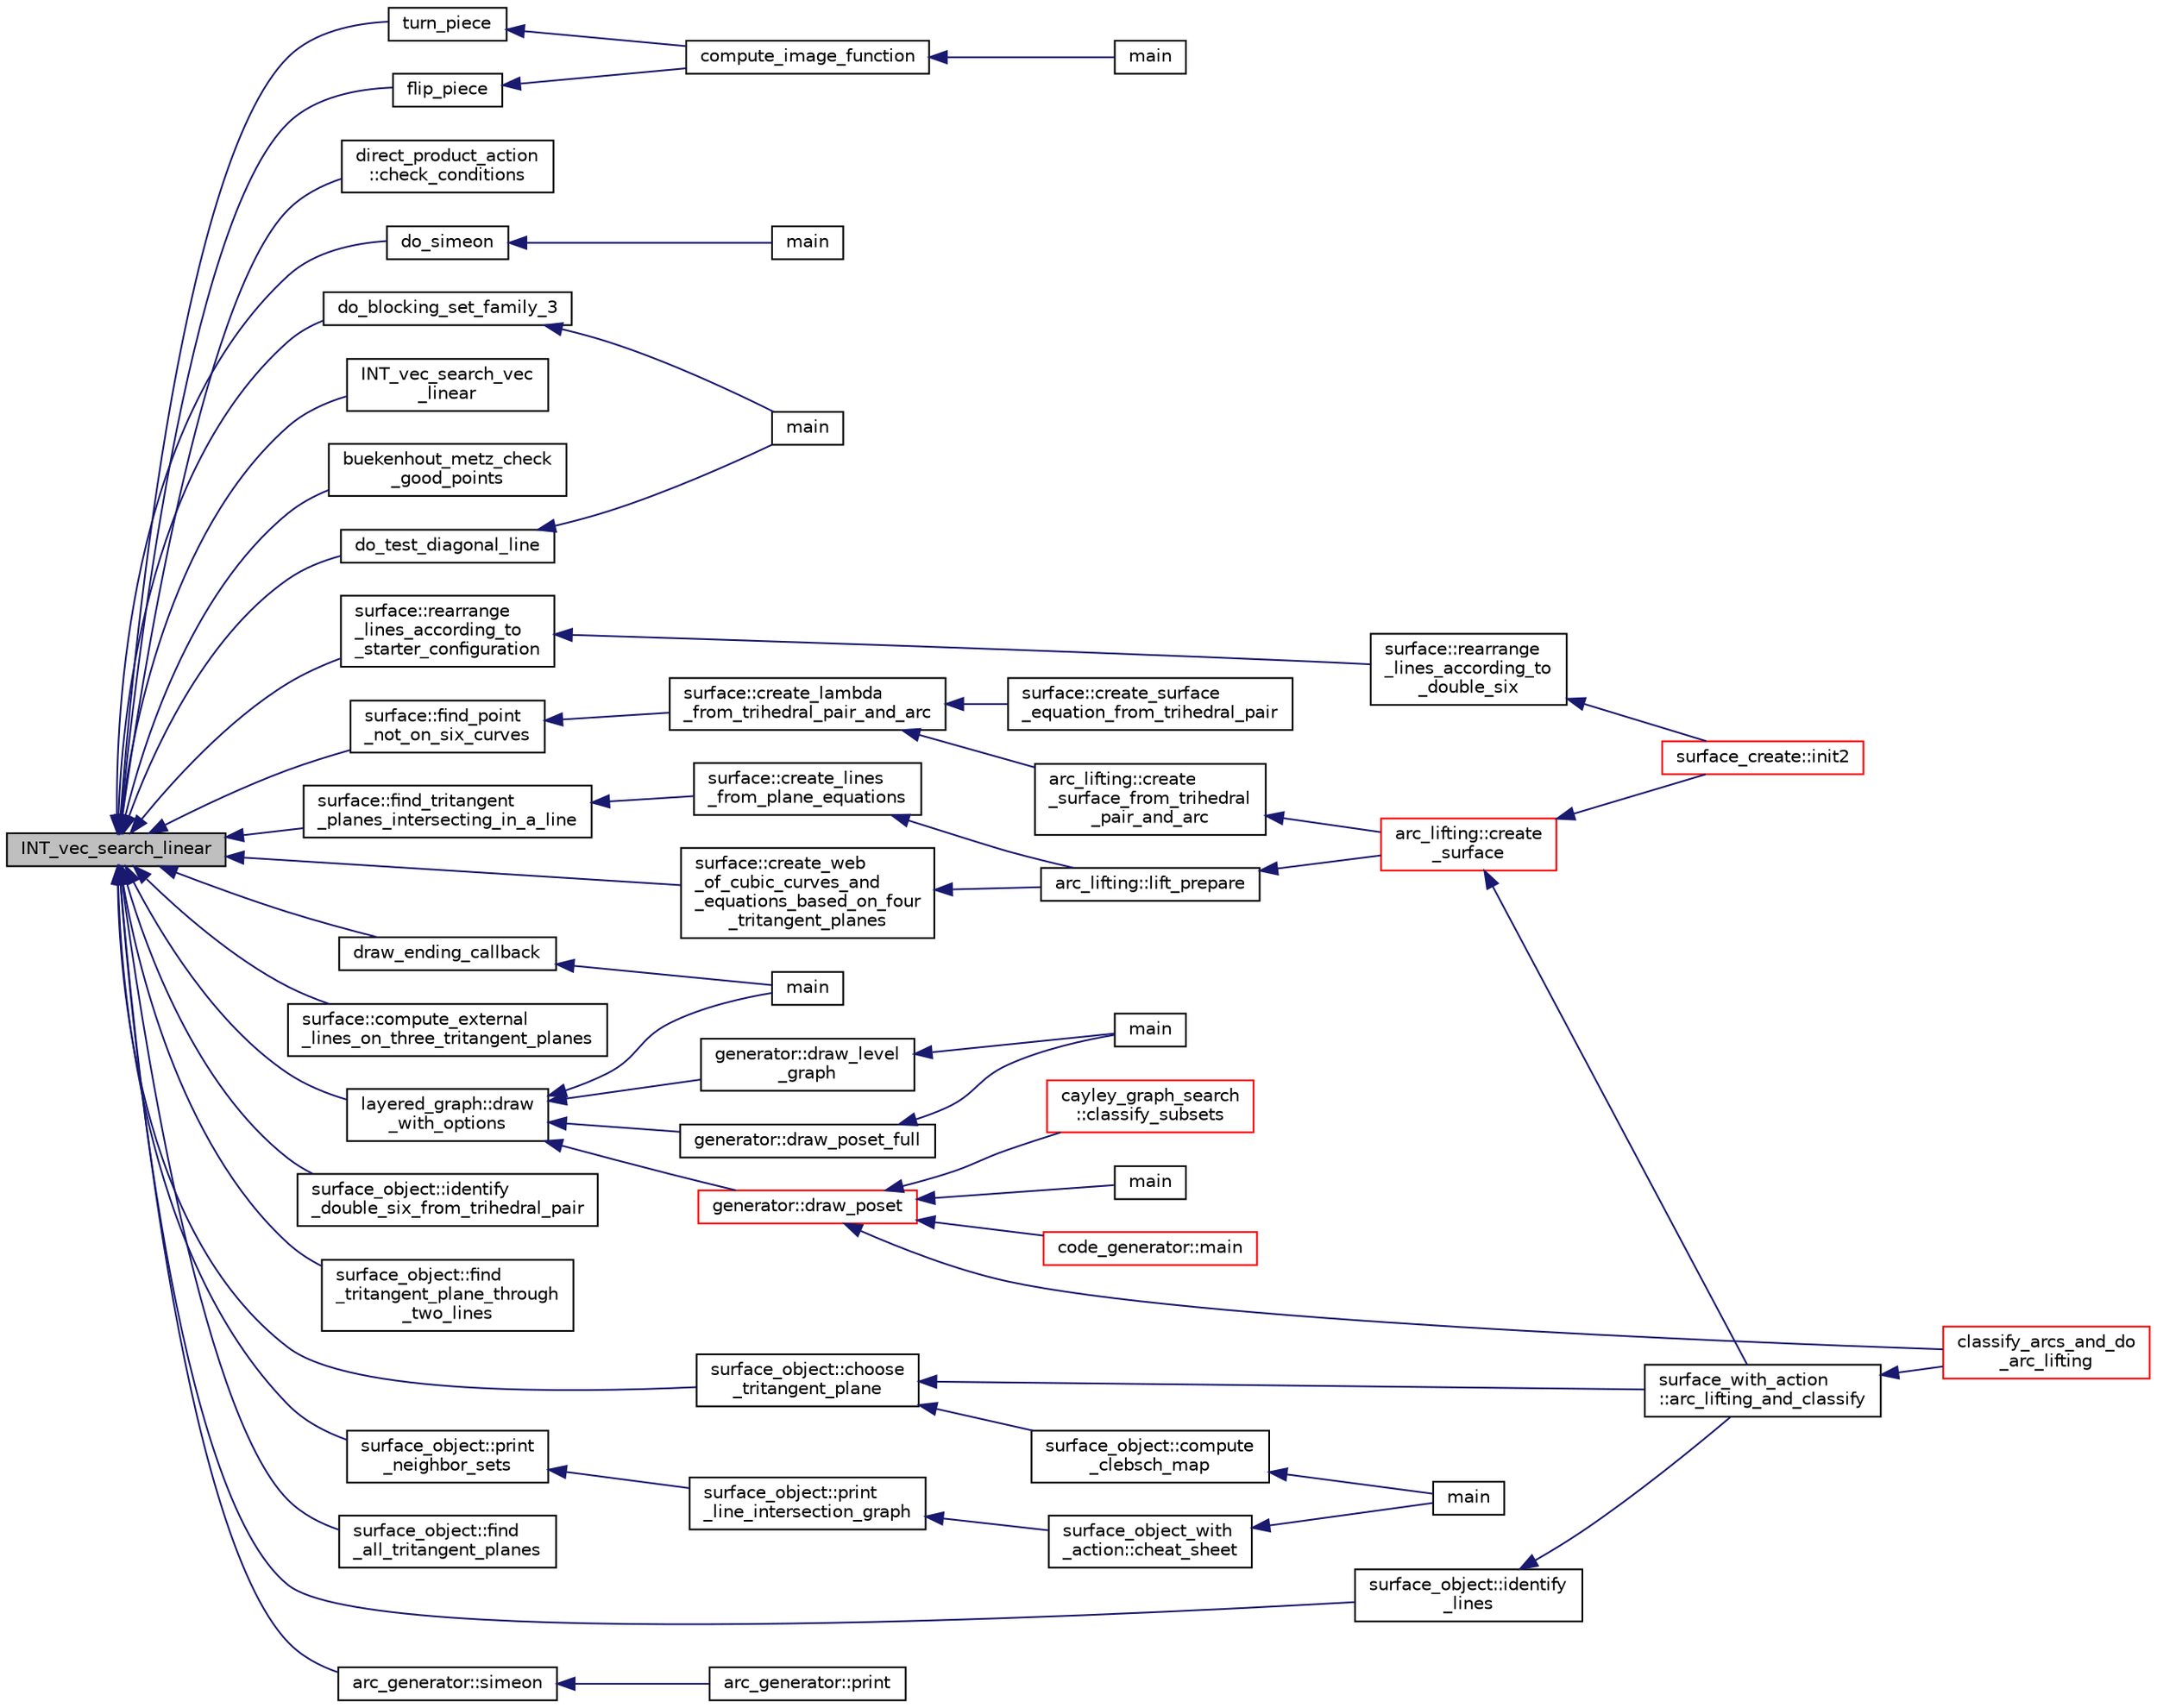 digraph "INT_vec_search_linear"
{
  edge [fontname="Helvetica",fontsize="10",labelfontname="Helvetica",labelfontsize="10"];
  node [fontname="Helvetica",fontsize="10",shape=record];
  rankdir="LR";
  Node6930 [label="INT_vec_search_linear",height=0.2,width=0.4,color="black", fillcolor="grey75", style="filled", fontcolor="black"];
  Node6930 -> Node6931 [dir="back",color="midnightblue",fontsize="10",style="solid",fontname="Helvetica"];
  Node6931 [label="turn_piece",height=0.2,width=0.4,color="black", fillcolor="white", style="filled",URL="$dc/d77/pentomino__5x5_8_c.html#afeaa9ad5370af3cec823a11a292bbf52"];
  Node6931 -> Node6932 [dir="back",color="midnightblue",fontsize="10",style="solid",fontname="Helvetica"];
  Node6932 [label="compute_image_function",height=0.2,width=0.4,color="black", fillcolor="white", style="filled",URL="$dc/d77/pentomino__5x5_8_c.html#aaefa22897e89567d877f6b1316586a5a"];
  Node6932 -> Node6933 [dir="back",color="midnightblue",fontsize="10",style="solid",fontname="Helvetica"];
  Node6933 [label="main",height=0.2,width=0.4,color="black", fillcolor="white", style="filled",URL="$dc/d77/pentomino__5x5_8_c.html#a840291bc02cba5474a4cb46a9b9566fe"];
  Node6930 -> Node6934 [dir="back",color="midnightblue",fontsize="10",style="solid",fontname="Helvetica"];
  Node6934 [label="flip_piece",height=0.2,width=0.4,color="black", fillcolor="white", style="filled",URL="$dc/d77/pentomino__5x5_8_c.html#aba47de4ac2eea1209cb16f98625291aa"];
  Node6934 -> Node6932 [dir="back",color="midnightblue",fontsize="10",style="solid",fontname="Helvetica"];
  Node6930 -> Node6935 [dir="back",color="midnightblue",fontsize="10",style="solid",fontname="Helvetica"];
  Node6935 [label="direct_product_action\l::check_conditions",height=0.2,width=0.4,color="black", fillcolor="white", style="filled",URL="$d3/d78/classdirect__product__action.html#a3d89cd59c0ae48a4e277b69dee6ba2e1"];
  Node6930 -> Node6936 [dir="back",color="midnightblue",fontsize="10",style="solid",fontname="Helvetica"];
  Node6936 [label="do_simeon",height=0.2,width=0.4,color="black", fillcolor="white", style="filled",URL="$d5/d13/simeon_8_c.html#a36cf3f9cb484fa44da7a7dfcbe9385d0"];
  Node6936 -> Node6937 [dir="back",color="midnightblue",fontsize="10",style="solid",fontname="Helvetica"];
  Node6937 [label="main",height=0.2,width=0.4,color="black", fillcolor="white", style="filled",URL="$d5/d13/simeon_8_c.html#ae66f6b31b5ad750f1fe042a706a4e3d4"];
  Node6930 -> Node6938 [dir="back",color="midnightblue",fontsize="10",style="solid",fontname="Helvetica"];
  Node6938 [label="draw_ending_callback",height=0.2,width=0.4,color="black", fillcolor="white", style="filled",URL="$da/d62/layered__graph__main_8_c.html#a038ba49bf52ac814b48b54bc8d9c4c75"];
  Node6938 -> Node6939 [dir="back",color="midnightblue",fontsize="10",style="solid",fontname="Helvetica"];
  Node6939 [label="main",height=0.2,width=0.4,color="black", fillcolor="white", style="filled",URL="$da/d62/layered__graph__main_8_c.html#a217dbf8b442f20279ea00b898af96f52"];
  Node6930 -> Node6940 [dir="back",color="midnightblue",fontsize="10",style="solid",fontname="Helvetica"];
  Node6940 [label="INT_vec_search_vec\l_linear",height=0.2,width=0.4,color="black", fillcolor="white", style="filled",URL="$d4/dd7/sorting_8_c.html#a3a52bbb40fb612b47834733329d552df"];
  Node6930 -> Node6941 [dir="back",color="midnightblue",fontsize="10",style="solid",fontname="Helvetica"];
  Node6941 [label="buekenhout_metz_check\l_good_points",height=0.2,width=0.4,color="black", fillcolor="white", style="filled",URL="$d4/d67/geometry_8h.html#afde86c67df8cbf536861e9bd726b840c"];
  Node6930 -> Node6942 [dir="back",color="midnightblue",fontsize="10",style="solid",fontname="Helvetica"];
  Node6942 [label="do_blocking_set_family_3",height=0.2,width=0.4,color="black", fillcolor="white", style="filled",URL="$d4/d67/geometry_8h.html#ae952cf1470f33232439be751e56a07b3"];
  Node6942 -> Node6943 [dir="back",color="midnightblue",fontsize="10",style="solid",fontname="Helvetica"];
  Node6943 [label="main",height=0.2,width=0.4,color="black", fillcolor="white", style="filled",URL="$d0/d2f/process_8_c.html#a3c04138a5bfe5d72780bb7e82a18e627"];
  Node6930 -> Node6944 [dir="back",color="midnightblue",fontsize="10",style="solid",fontname="Helvetica"];
  Node6944 [label="do_test_diagonal_line",height=0.2,width=0.4,color="black", fillcolor="white", style="filled",URL="$d4/d67/geometry_8h.html#a031abbb55d1cba39a58b62fd49f1c755"];
  Node6944 -> Node6943 [dir="back",color="midnightblue",fontsize="10",style="solid",fontname="Helvetica"];
  Node6930 -> Node6945 [dir="back",color="midnightblue",fontsize="10",style="solid",fontname="Helvetica"];
  Node6945 [label="surface::find_tritangent\l_planes_intersecting_in_a_line",height=0.2,width=0.4,color="black", fillcolor="white", style="filled",URL="$d5/d88/classsurface.html#ac2ec562235cc6d25620aa5244bd32260"];
  Node6945 -> Node6946 [dir="back",color="midnightblue",fontsize="10",style="solid",fontname="Helvetica"];
  Node6946 [label="surface::create_lines\l_from_plane_equations",height=0.2,width=0.4,color="black", fillcolor="white", style="filled",URL="$d5/d88/classsurface.html#a28da2c8268ecf7fa33c032dc818479bc"];
  Node6946 -> Node6947 [dir="back",color="midnightblue",fontsize="10",style="solid",fontname="Helvetica"];
  Node6947 [label="arc_lifting::lift_prepare",height=0.2,width=0.4,color="black", fillcolor="white", style="filled",URL="$dc/db7/classarc__lifting.html#a5faae15fa91aadc062307cafedd52286"];
  Node6947 -> Node6948 [dir="back",color="midnightblue",fontsize="10",style="solid",fontname="Helvetica"];
  Node6948 [label="arc_lifting::create\l_surface",height=0.2,width=0.4,color="red", fillcolor="white", style="filled",URL="$dc/db7/classarc__lifting.html#a2b1fd46281de9ff3fef00fc122d39b2b"];
  Node6948 -> Node6951 [dir="back",color="midnightblue",fontsize="10",style="solid",fontname="Helvetica"];
  Node6951 [label="surface_create::init2",height=0.2,width=0.4,color="red", fillcolor="white", style="filled",URL="$de/da4/classsurface__create.html#a0d600640f7dd62d5a6c36443effdab59"];
  Node6948 -> Node6955 [dir="back",color="midnightblue",fontsize="10",style="solid",fontname="Helvetica"];
  Node6955 [label="surface_with_action\l::arc_lifting_and_classify",height=0.2,width=0.4,color="black", fillcolor="white", style="filled",URL="$d8/df9/classsurface__with__action.html#a62a3948f830c59e09ef94937650a07a4"];
  Node6955 -> Node6956 [dir="back",color="midnightblue",fontsize="10",style="solid",fontname="Helvetica"];
  Node6956 [label="classify_arcs_and_do\l_arc_lifting",height=0.2,width=0.4,color="red", fillcolor="white", style="filled",URL="$d6/dc3/arc__lifting__main_8_c.html#afdd7be16f16b8c71e9a72fe5f6a0b59c"];
  Node6930 -> Node6957 [dir="back",color="midnightblue",fontsize="10",style="solid",fontname="Helvetica"];
  Node6957 [label="surface::create_web\l_of_cubic_curves_and\l_equations_based_on_four\l_tritangent_planes",height=0.2,width=0.4,color="black", fillcolor="white", style="filled",URL="$d5/d88/classsurface.html#a9ba8b20664778a91d860650c3bb67d28"];
  Node6957 -> Node6947 [dir="back",color="midnightblue",fontsize="10",style="solid",fontname="Helvetica"];
  Node6930 -> Node6958 [dir="back",color="midnightblue",fontsize="10",style="solid",fontname="Helvetica"];
  Node6958 [label="surface::find_point\l_not_on_six_curves",height=0.2,width=0.4,color="black", fillcolor="white", style="filled",URL="$d5/d88/classsurface.html#af88fb1ad052ac4c860b78a285f9c7b61"];
  Node6958 -> Node6959 [dir="back",color="midnightblue",fontsize="10",style="solid",fontname="Helvetica"];
  Node6959 [label="surface::create_lambda\l_from_trihedral_pair_and_arc",height=0.2,width=0.4,color="black", fillcolor="white", style="filled",URL="$d5/d88/classsurface.html#adb7f42b89cea8b8b3b63e0b02f925e59"];
  Node6959 -> Node6960 [dir="back",color="midnightblue",fontsize="10",style="solid",fontname="Helvetica"];
  Node6960 [label="surface::create_surface\l_equation_from_trihedral_pair",height=0.2,width=0.4,color="black", fillcolor="white", style="filled",URL="$d5/d88/classsurface.html#a39c89c2c3826d0d79d54ec69fb35a35e"];
  Node6959 -> Node6961 [dir="back",color="midnightblue",fontsize="10",style="solid",fontname="Helvetica"];
  Node6961 [label="arc_lifting::create\l_surface_from_trihedral\l_pair_and_arc",height=0.2,width=0.4,color="black", fillcolor="white", style="filled",URL="$dc/db7/classarc__lifting.html#a947fc1f7d5456a5654eef22b14c70317"];
  Node6961 -> Node6948 [dir="back",color="midnightblue",fontsize="10",style="solid",fontname="Helvetica"];
  Node6930 -> Node6962 [dir="back",color="midnightblue",fontsize="10",style="solid",fontname="Helvetica"];
  Node6962 [label="surface::rearrange\l_lines_according_to\l_starter_configuration",height=0.2,width=0.4,color="black", fillcolor="white", style="filled",URL="$d5/d88/classsurface.html#a3525fa80708d41bb6cbd5d5c14639c53"];
  Node6962 -> Node6963 [dir="back",color="midnightblue",fontsize="10",style="solid",fontname="Helvetica"];
  Node6963 [label="surface::rearrange\l_lines_according_to\l_double_six",height=0.2,width=0.4,color="black", fillcolor="white", style="filled",URL="$d5/d88/classsurface.html#a8deb9b16536ddcc8646ef71151c5319b"];
  Node6963 -> Node6951 [dir="back",color="midnightblue",fontsize="10",style="solid",fontname="Helvetica"];
  Node6930 -> Node6964 [dir="back",color="midnightblue",fontsize="10",style="solid",fontname="Helvetica"];
  Node6964 [label="surface::compute_external\l_lines_on_three_tritangent_planes",height=0.2,width=0.4,color="black", fillcolor="white", style="filled",URL="$d5/d88/classsurface.html#ac7678771ed61c488809ea26825484bed"];
  Node6930 -> Node6965 [dir="back",color="midnightblue",fontsize="10",style="solid",fontname="Helvetica"];
  Node6965 [label="surface_object::print\l_neighbor_sets",height=0.2,width=0.4,color="black", fillcolor="white", style="filled",URL="$df/df8/classsurface__object.html#abe0201b117e124fccff446f61b0faa47"];
  Node6965 -> Node6966 [dir="back",color="midnightblue",fontsize="10",style="solid",fontname="Helvetica"];
  Node6966 [label="surface_object::print\l_line_intersection_graph",height=0.2,width=0.4,color="black", fillcolor="white", style="filled",URL="$df/df8/classsurface__object.html#a89500b9c84a04ba16f97c3f0f25f3f34"];
  Node6966 -> Node6967 [dir="back",color="midnightblue",fontsize="10",style="solid",fontname="Helvetica"];
  Node6967 [label="surface_object_with\l_action::cheat_sheet",height=0.2,width=0.4,color="black", fillcolor="white", style="filled",URL="$db/d28/classsurface__object__with__action.html#a13371a6bb26f27759adcc0f7292b12d2"];
  Node6967 -> Node6954 [dir="back",color="midnightblue",fontsize="10",style="solid",fontname="Helvetica"];
  Node6954 [label="main",height=0.2,width=0.4,color="black", fillcolor="white", style="filled",URL="$d2/dfa/create__surface__main_8_c.html#a217dbf8b442f20279ea00b898af96f52"];
  Node6930 -> Node6968 [dir="back",color="midnightblue",fontsize="10",style="solid",fontname="Helvetica"];
  Node6968 [label="surface_object::identify\l_double_six_from_trihedral_pair",height=0.2,width=0.4,color="black", fillcolor="white", style="filled",URL="$df/df8/classsurface__object.html#a9e20745e8c7524828649a7e3988e166b"];
  Node6930 -> Node6969 [dir="back",color="midnightblue",fontsize="10",style="solid",fontname="Helvetica"];
  Node6969 [label="surface_object::find\l_tritangent_plane_through\l_two_lines",height=0.2,width=0.4,color="black", fillcolor="white", style="filled",URL="$df/df8/classsurface__object.html#a3208e9a0a373dccc4569bf14b618dc9d"];
  Node6930 -> Node6970 [dir="back",color="midnightblue",fontsize="10",style="solid",fontname="Helvetica"];
  Node6970 [label="surface_object::identify\l_lines",height=0.2,width=0.4,color="black", fillcolor="white", style="filled",URL="$df/df8/classsurface__object.html#a42a024ed43efea97d8de9ed3493b5a8e"];
  Node6970 -> Node6955 [dir="back",color="midnightblue",fontsize="10",style="solid",fontname="Helvetica"];
  Node6930 -> Node6971 [dir="back",color="midnightblue",fontsize="10",style="solid",fontname="Helvetica"];
  Node6971 [label="surface_object::choose\l_tritangent_plane",height=0.2,width=0.4,color="black", fillcolor="white", style="filled",URL="$df/df8/classsurface__object.html#ab2ef53e96689bef3c028b381ef8d62e8"];
  Node6971 -> Node6972 [dir="back",color="midnightblue",fontsize="10",style="solid",fontname="Helvetica"];
  Node6972 [label="surface_object::compute\l_clebsch_map",height=0.2,width=0.4,color="black", fillcolor="white", style="filled",URL="$df/df8/classsurface__object.html#a4877151d10c700bb56d0959ef6762ec0"];
  Node6972 -> Node6954 [dir="back",color="midnightblue",fontsize="10",style="solid",fontname="Helvetica"];
  Node6971 -> Node6955 [dir="back",color="midnightblue",fontsize="10",style="solid",fontname="Helvetica"];
  Node6930 -> Node6973 [dir="back",color="midnightblue",fontsize="10",style="solid",fontname="Helvetica"];
  Node6973 [label="surface_object::find\l_all_tritangent_planes",height=0.2,width=0.4,color="black", fillcolor="white", style="filled",URL="$df/df8/classsurface__object.html#aad8457539d25b59d22d7723af5c7ec17"];
  Node6930 -> Node6974 [dir="back",color="midnightblue",fontsize="10",style="solid",fontname="Helvetica"];
  Node6974 [label="layered_graph::draw\l_with_options",height=0.2,width=0.4,color="black", fillcolor="white", style="filled",URL="$da/db1/classlayered__graph.html#a4c76e40c6cf5bfb2ab2df20c33e846bc"];
  Node6974 -> Node6939 [dir="back",color="midnightblue",fontsize="10",style="solid",fontname="Helvetica"];
  Node6974 -> Node6975 [dir="back",color="midnightblue",fontsize="10",style="solid",fontname="Helvetica"];
  Node6975 [label="generator::draw_poset_full",height=0.2,width=0.4,color="black", fillcolor="white", style="filled",URL="$d7/d73/classgenerator.html#a6f7f90e50993905db31342536ac59d8c"];
  Node6975 -> Node6976 [dir="back",color="midnightblue",fontsize="10",style="solid",fontname="Helvetica"];
  Node6976 [label="main",height=0.2,width=0.4,color="black", fillcolor="white", style="filled",URL="$de/d2d/graph_2graph_8_c.html#a217dbf8b442f20279ea00b898af96f52"];
  Node6974 -> Node6977 [dir="back",color="midnightblue",fontsize="10",style="solid",fontname="Helvetica"];
  Node6977 [label="generator::draw_poset",height=0.2,width=0.4,color="red", fillcolor="white", style="filled",URL="$d7/d73/classgenerator.html#aa4f99c75a86701ba85e514a294efdf3a"];
  Node6977 -> Node6978 [dir="back",color="midnightblue",fontsize="10",style="solid",fontname="Helvetica"];
  Node6978 [label="main",height=0.2,width=0.4,color="black", fillcolor="white", style="filled",URL="$d1/d5e/blt__main_8_c.html#a217dbf8b442f20279ea00b898af96f52"];
  Node6977 -> Node6979 [dir="back",color="midnightblue",fontsize="10",style="solid",fontname="Helvetica"];
  Node6979 [label="code_generator::main",height=0.2,width=0.4,color="red", fillcolor="white", style="filled",URL="$db/d37/classcode__generator.html#ab3cf3a306e4032c2b471ac95321c599f"];
  Node6977 -> Node6981 [dir="back",color="midnightblue",fontsize="10",style="solid",fontname="Helvetica"];
  Node6981 [label="cayley_graph_search\l::classify_subsets",height=0.2,width=0.4,color="red", fillcolor="white", style="filled",URL="$de/dae/classcayley__graph__search.html#a4cf8a90752e018a281481ac80ad52c4b"];
  Node6977 -> Node6956 [dir="back",color="midnightblue",fontsize="10",style="solid",fontname="Helvetica"];
  Node6974 -> Node6995 [dir="back",color="midnightblue",fontsize="10",style="solid",fontname="Helvetica"];
  Node6995 [label="generator::draw_level\l_graph",height=0.2,width=0.4,color="black", fillcolor="white", style="filled",URL="$d7/d73/classgenerator.html#a6bbc7b7aafea55ff8e202efc43ab263c"];
  Node6995 -> Node6976 [dir="back",color="midnightblue",fontsize="10",style="solid",fontname="Helvetica"];
  Node6930 -> Node6996 [dir="back",color="midnightblue",fontsize="10",style="solid",fontname="Helvetica"];
  Node6996 [label="arc_generator::simeon",height=0.2,width=0.4,color="black", fillcolor="white", style="filled",URL="$d4/d21/classarc__generator.html#a70e7c17292bbb3b63c12cc2512e45aba"];
  Node6996 -> Node6997 [dir="back",color="midnightblue",fontsize="10",style="solid",fontname="Helvetica"];
  Node6997 [label="arc_generator::print",height=0.2,width=0.4,color="black", fillcolor="white", style="filled",URL="$d4/d21/classarc__generator.html#a4ae2e25ba85a60fb2a90a7b4f52675f7"];
}
